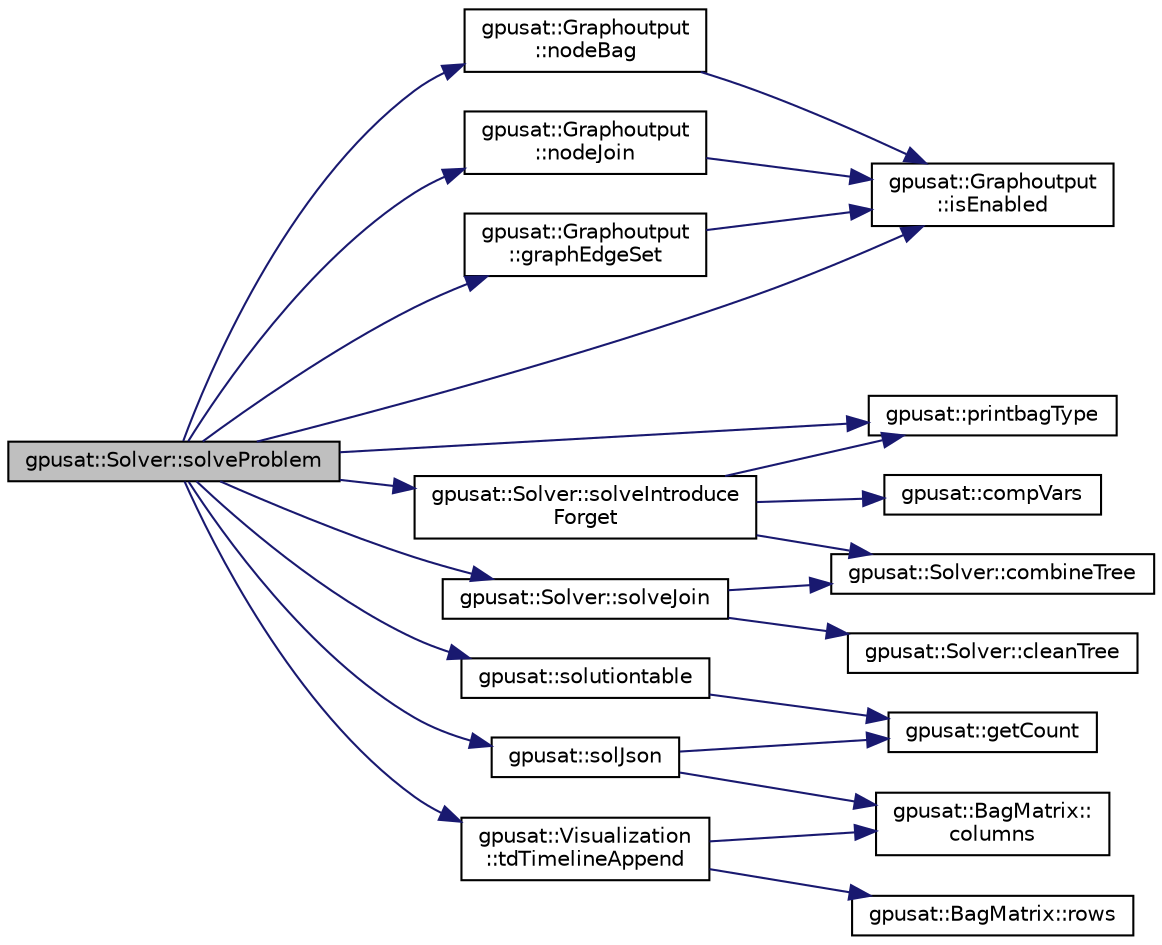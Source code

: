 digraph "gpusat::Solver::solveProblem"
{
 // INTERACTIVE_SVG=YES
 // LATEX_PDF_SIZE
  edge [fontname="Helvetica",fontsize="10",labelfontname="Helvetica",labelfontsize="10"];
  node [fontname="Helvetica",fontsize="10",shape=record];
  rankdir="LR";
  Node1 [label="gpusat::Solver::solveProblem",height=0.2,width=0.4,color="black", fillcolor="grey75", style="filled", fontcolor="black",tooltip="Solves the sat formula with a given decomposition."];
  Node1 -> Node2 [color="midnightblue",fontsize="10",style="solid",fontname="Helvetica"];
  Node2 [label="gpusat::Graphoutput\l::graphEdgeSet",height=0.2,width=0.4,color="black", fillcolor="white", style="filled",URL="$classgpusat_1_1_graphoutput.html#a6a8698facb754dbd450edb04bba74b1c",tooltip="Adds the edges from the tree-decomposition into the graph."];
  Node2 -> Node3 [color="midnightblue",fontsize="10",style="solid",fontname="Helvetica"];
  Node3 [label="gpusat::Graphoutput\l::isEnabled",height=0.2,width=0.4,color="black", fillcolor="white", style="filled",URL="$classgpusat_1_1_graphoutput.html#a9337a44c758b7a403e4f7d854b8cd934",tooltip=" "];
  Node1 -> Node3 [color="midnightblue",fontsize="10",style="solid",fontname="Helvetica"];
  Node1 -> Node4 [color="midnightblue",fontsize="10",style="solid",fontname="Helvetica"];
  Node4 [label="gpusat::Graphoutput\l::nodeBag",height=0.2,width=0.4,color="black", fillcolor="white", style="filled",URL="$classgpusat_1_1_graphoutput.html#a7fbd40cc7da0b8ef4c1e08063b3c0749",tooltip="Creates one node with the corresponding solution in a connected extra bag."];
  Node4 -> Node3 [color="midnightblue",fontsize="10",style="solid",fontname="Helvetica"];
  Node1 -> Node5 [color="midnightblue",fontsize="10",style="solid",fontname="Helvetica"];
  Node5 [label="gpusat::Graphoutput\l::nodeJoin",height=0.2,width=0.4,color="black", fillcolor="white", style="filled",URL="$classgpusat_1_1_graphoutput.html#abfe6c27af045e2dcff833c53069ccbfc",tooltip="Creates a node with the solution that joins two bags. Two edges are added to connect the solution."];
  Node5 -> Node3 [color="midnightblue",fontsize="10",style="solid",fontname="Helvetica"];
  Node1 -> Node6 [color="midnightblue",fontsize="10",style="solid",fontname="Helvetica"];
  Node6 [label="gpusat::printbagType",height=0.2,width=0.4,color="black", fillcolor="white", style="filled",URL="$namespacegpusat.html#aa117816b931264c9a291041b047d0c56",tooltip="print information for a bag in the tree decomposition"];
  Node1 -> Node7 [color="midnightblue",fontsize="10",style="solid",fontname="Helvetica"];
  Node7 [label="gpusat::solJson",height=0.2,width=0.4,color="black", fillcolor="white", style="filled",URL="$namespacegpusat.html#ae780028fdecbf7e4891b55159b33f3c1",tooltip=" "];
  Node7 -> Node8 [color="midnightblue",fontsize="10",style="solid",fontname="Helvetica"];
  Node8 [label="gpusat::BagMatrix::\lcolumns",height=0.2,width=0.4,color="black", fillcolor="white", style="filled",URL="$classgpusat_1_1_bag_matrix.html#ac3ca0894fea2e196b1f80da4906920c3",tooltip=" "];
  Node7 -> Node9 [color="midnightblue",fontsize="10",style="solid",fontname="Helvetica"];
  Node9 [label="gpusat::getCount",height=0.2,width=0.4,color="black", fillcolor="white", style="filled",URL="$namespacegpusat.html#a607a57fced4760564963f4c707f28449",tooltip=" "];
  Node1 -> Node10 [color="midnightblue",fontsize="10",style="solid",fontname="Helvetica"];
  Node10 [label="gpusat::solutiontable",height=0.2,width=0.4,color="black", fillcolor="white", style="filled",URL="$namespacegpusat.html#a62a1b8c2535766854537a608378b737f",tooltip="Generate a formatted stringoutput for a solved node with solutions."];
  Node10 -> Node9 [color="midnightblue",fontsize="10",style="solid",fontname="Helvetica"];
  Node1 -> Node11 [color="midnightblue",fontsize="10",style="solid",fontname="Helvetica"];
  Node11 [label="gpusat::Solver::solveIntroduce\lForget",height=0.2,width=0.4,color="black", fillcolor="white", style="filled",URL="$classgpusat_1_1_solver.html#a40781bade0390fd7802658d5b3c545b9",tooltip=" "];
  Node11 -> Node12 [color="midnightblue",fontsize="10",style="solid",fontname="Helvetica"];
  Node12 [label="gpusat::Solver::combineTree",height=0.2,width=0.4,color="black", fillcolor="white", style="filled",URL="$classgpusat_1_1_solver.html#aeb736ac16e820137d6d0898960336783",tooltip=" "];
  Node11 -> Node13 [color="midnightblue",fontsize="10",style="solid",fontname="Helvetica"];
  Node13 [label="gpusat::compVars",height=0.2,width=0.4,color="black", fillcolor="white", style="filled",URL="$namespacegpusat.html#a1f445c345dcaf73f1835ce81473ef646",tooltip=" "];
  Node11 -> Node6 [color="midnightblue",fontsize="10",style="solid",fontname="Helvetica"];
  Node1 -> Node14 [color="midnightblue",fontsize="10",style="solid",fontname="Helvetica"];
  Node14 [label="gpusat::Solver::solveJoin",height=0.2,width=0.4,color="black", fillcolor="white", style="filled",URL="$classgpusat_1_1_solver.html#a023194e12a492df6c89aa6d85e133875",tooltip=" "];
  Node14 -> Node15 [color="midnightblue",fontsize="10",style="solid",fontname="Helvetica"];
  Node15 [label="gpusat::Solver::cleanTree",height=0.2,width=0.4,color="black", fillcolor="white", style="filled",URL="$classgpusat_1_1_solver.html#acec22223ccb8d99855775e71031c9719",tooltip=" "];
  Node14 -> Node12 [color="midnightblue",fontsize="10",style="solid",fontname="Helvetica"];
  Node1 -> Node16 [color="midnightblue",fontsize="10",style="solid",fontname="Helvetica"];
  Node16 [label="gpusat::Visualization\l::tdTimelineAppend",height=0.2,width=0.4,color="black", fillcolor="white", style="filled",URL="$classgpusat_1_1_visualization.html#aee01b172cd6c03b26143b1ae82193b9b",tooltip=" "];
  Node16 -> Node8 [color="midnightblue",fontsize="10",style="solid",fontname="Helvetica"];
  Node16 -> Node17 [color="midnightblue",fontsize="10",style="solid",fontname="Helvetica"];
  Node17 [label="gpusat::BagMatrix::rows",height=0.2,width=0.4,color="black", fillcolor="white", style="filled",URL="$classgpusat_1_1_bag_matrix.html#ae908b7136aee4cbca717608e45b79a87",tooltip=" "];
}
